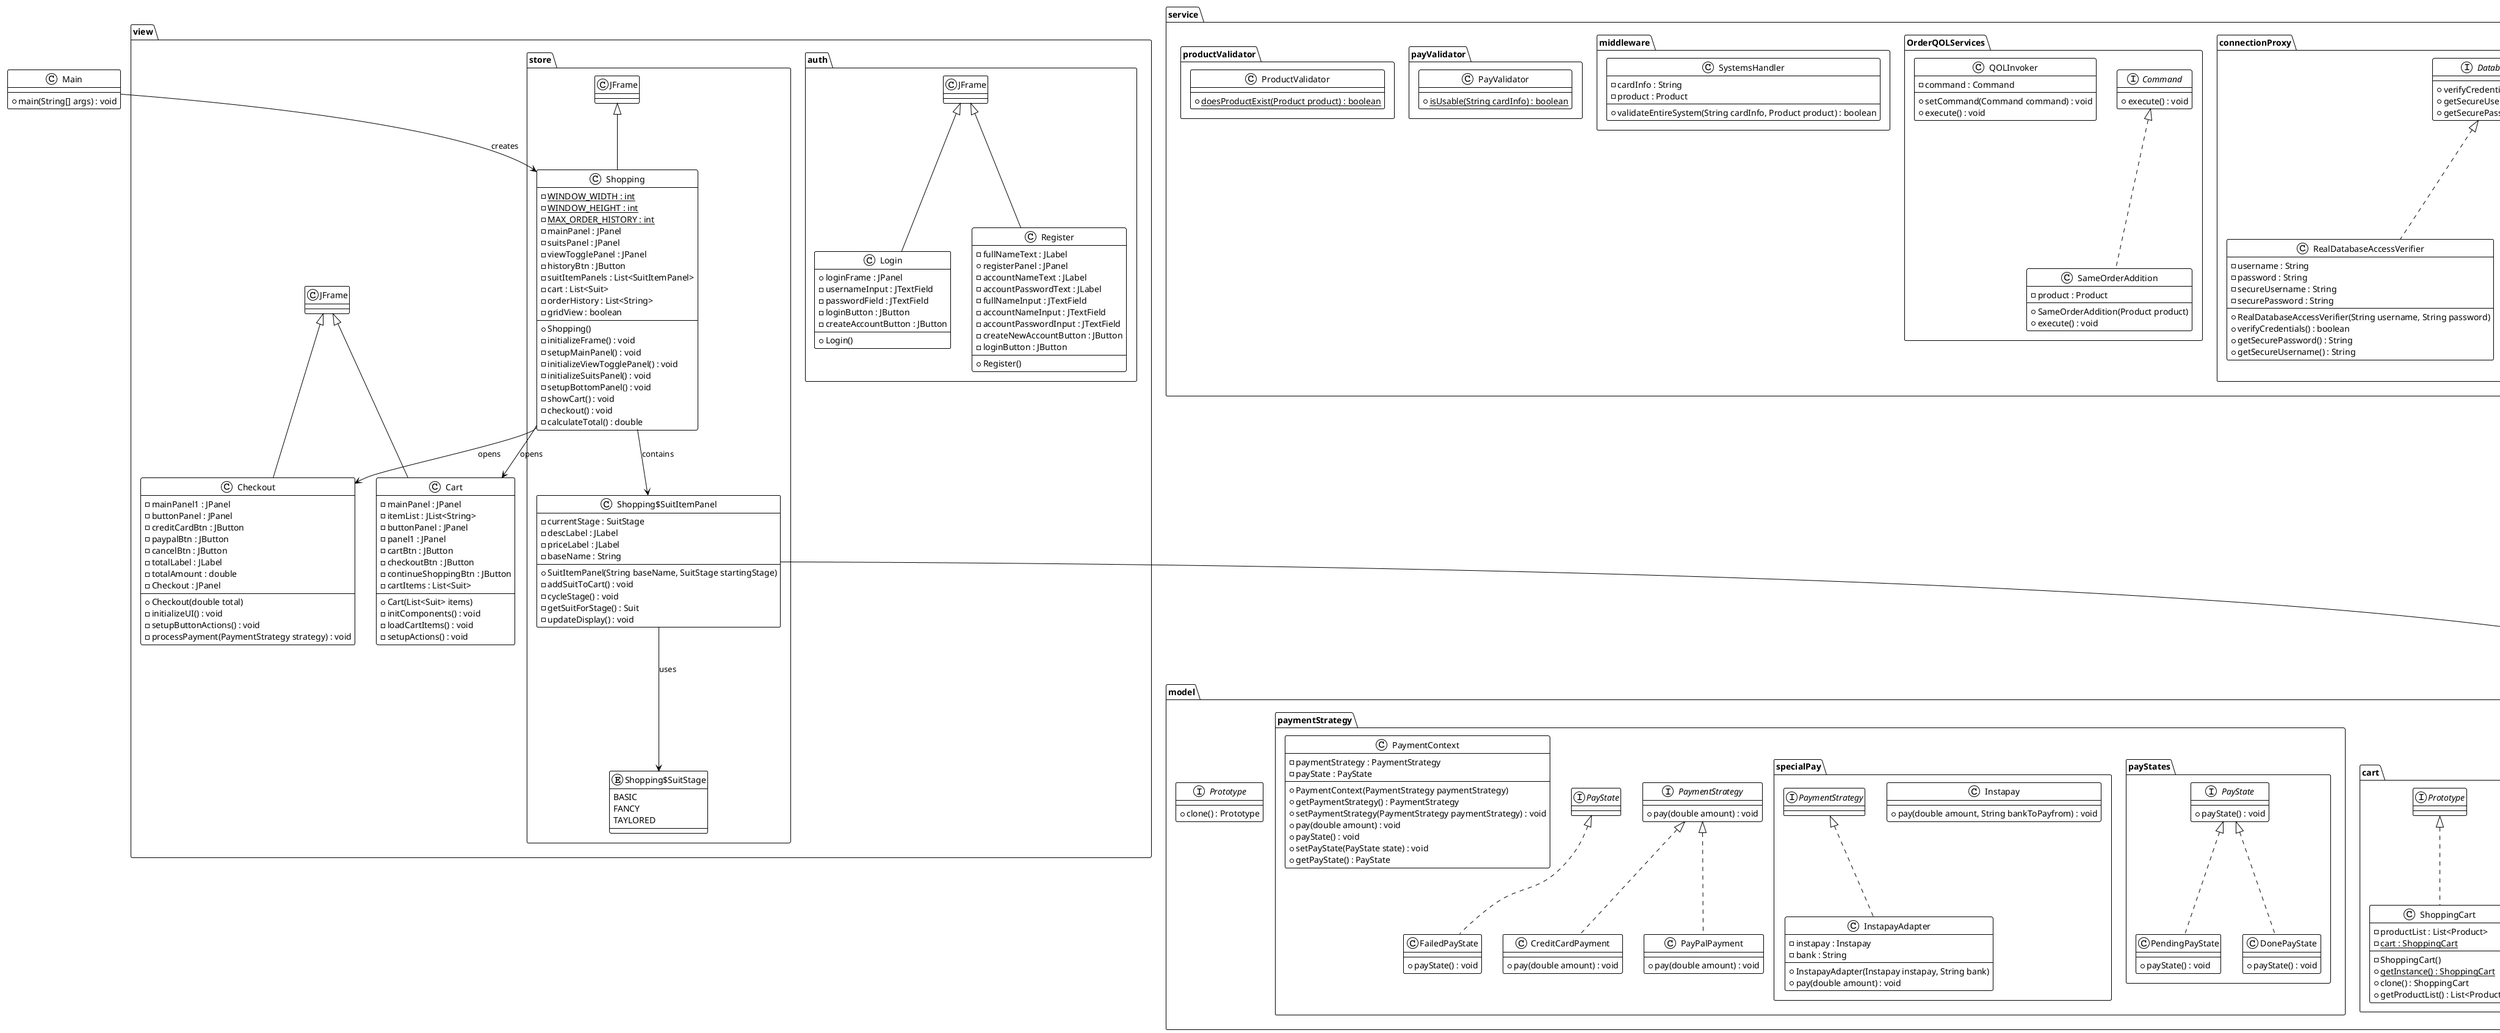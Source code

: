 @startuml
!theme plain

' Package structure
package "model" {
    interface Prototype {
        +clone() : Prototype
    }
    
    package "product" {
        interface Product extends Prototype {
            +getCost() : double
        }
    }
    
    package "suit" {
        interface Suit {
            +getDescription() : String
            +getCost() : double
        }
        
        class BasicSuit implements Suit, Product {
            -description : String
            -cost : double
            +BasicSuit()
            +getDescription() : String
            +getCost() : double
            +clone() : BasicSuit
        }
        
        abstract class SuitDecorator {
            -suit : Suit
            +SuitDecorator(Suit suit)
            +getDescription() : String
            +getCost() : double
        }
        
        class FancySuit extends SuitDecorator implements Suit, Product {
            +FancySuit(Suit suit)
            +getCost() : double
            +getDescription() : String
            +clone() : Prototype
        }
        
        class TayloredSuit extends SuitDecorator implements Product, Suit {
            +TayloredSuit(Suit suit)
            +getCost() : double
            +getDescription() : String
            +clone() : Prototype
        }
    }
    
    package "cart" {
        class ShoppingCart implements Prototype {
            -productList : List<Product>
            -{static} cart : ShoppingCart
            -ShoppingCart()
            +{static} getInstance() : ShoppingCart
            +clone() : ShoppingCart
            +getProductList() : List<Product>
        }
    }
    
    package "paymentStrategy" {
        interface PaymentStrategy {
            +pay(double amount) : void
        }
        
        class CreditCardPayment implements PaymentStrategy {
            +pay(double amount) : void
        }
        
        class PayPalPayment implements PaymentStrategy {
            +pay(double amount) : void
        }
        
        class FailedPayState implements PayState {
            +payState() : void
        }
        
        class PaymentContext {
            -paymentStrategy : PaymentStrategy
            -payState : PayState
            +PaymentContext(PaymentStrategy paymentStrategy)
            +getPaymentStrategy() : PaymentStrategy
            +setPaymentStrategy(PaymentStrategy paymentStrategy) : void
            +pay(double amount) : void
            +payState() : void
            +setPayState(PayState state) : void
            +getPayState() : PayState
        }
        
        package "payStates" {
            interface PayState {
                +payState() : void
            }
            
            class PendingPayState implements PayState {
                +payState() : void
            }
            
            class DonePayState implements PayState {
                +payState() : void
            }
        }
        
        package "specialPay" {
            class Instapay {
                +pay(double amount, String bankToPayfrom) : void
            }
            
            class InstapayAdapter implements PaymentStrategy {
                -instapay : Instapay
                -bank : String
                +InstapayAdapter(Instapay instapay, String bank)
                +pay(double amount) : void
            }
        }
    }
}

package "service" {
    package "commonCarts" {
        interface SuitCartBuilder {
            +buildSetOfFancySuits() : void
            +buildSetOfNormalSuits() : void
        }
        
        class FancyMeetingBuilder implements SuitCartBuilder {
            -fancySuitList : List<FancySuit>
            -normalSuitList : List<BasicSuit>
            +buildSetOfFancySuits() : void
            +buildSetOfNormalSuits() : void
        }
        
        class CommonCartsDirector {
            -suitCartBuilder : SuitCartBuilder
            +CommonCartsDirector(SuitCartBuilder suitCartBuilder)
            +buildCart() : void
        }
    }
    
    package "connectionProxy" {
        interface DatabaseAccess {
            +verifyCredentials() : boolean
            +getSecureUsername() : String
            +getSecurePassword() : String
        }
        
        class RealDatabaseAccessVerifier implements DatabaseAccess {
            -username : String
            -password : String
            -secureUsername : String
            -securePassword : String
            +RealDatabaseAccessVerifier(String username, String password)
            +verifyCredentials() : boolean
            +getSecurePassword() : String
            +getSecureUsername() : String
        }
        
        class DatabaseAccessProxy implements DatabaseAccess {
            -realDatabaseAccessVerifier : RealDatabaseAccessVerifier
            -username : String
            -password : String
            -secureUsername : String
            -securePassword : String
            +DatabaseAccessProxy(String username, String password)
            +connect() : RealDatabaseAccessVerifier
            +verifyCredentials() : boolean
            +getSecurePassword() : String
            +getSecureUsername() : String
        }
    }
    
    package "OrderQOLServices" {
        interface Command {
            +execute() : void
        }
        
        class SameOrderAddition implements Command {
            -product : Product
            +SameOrderAddition(Product product)
            +execute() : void
        }
        
        class QOLInvoker {
            -command : Command
            +setCommand(Command command) : void
            +execute() : void
        }
    }
    
    package "middleware" {
        class SystemsHandler {
            -cardInfo : String
            -product : Product
            +validateEntireSystem(String cardInfo, Product product) : boolean
        }
    }
    
    package "payValidator" {
        class PayValidator {
            +{static} isUsable(String cardInfo) : boolean
        }
    }
    
    package "productValidator" {
        class ProductValidator {
            +{static} doesProductExist(Product product) : boolean
        }
    }
}

package "view" {
    package "auth" {
        class Login extends JFrame {
            +loginFrame : JPanel
            -usernameInput : JTextField
            -passwordField : JTextField
            -loginButton : JButton
            -createAccountButton : JButton
            +Login()
        }
        
        class Register extends JFrame {
            -fullNameText : JLabel
            +registerPanel : JPanel
            -accountNameText : JLabel
            -accountPasswordText : JLabel
            -fullNameInput : JTextField
            -accountNameInput : JTextField
            -accountPasswordInput : JTextField
            -createNewAccountButton : JButton
            -loginButton : JButton
            +Register()
        }
    }
    
    package "store" {
        class Shopping extends JFrame {
            -{static} WINDOW_WIDTH : int
            -{static} WINDOW_HEIGHT : int
            -{static} MAX_ORDER_HISTORY : int
            -mainPanel : JPanel
            -suitsPanel : JPanel
            -viewTogglePanel : JPanel
            -historyBtn : JButton
            -suitItemPanels : List<SuitItemPanel>
            -cart : List<Suit>
            -orderHistory : List<String>
            -gridView : boolean
            +Shopping()
            -initializeFrame() : void
            -setupMainPanel() : void
            -initializeViewTogglePanel() : void
            -initializeSuitsPanel() : void
            -setupBottomPanel() : void
            -showCart() : void
            -checkout() : void
            -calculateTotal() : double
        }
        
        class "Shopping$SuitItemPanel" as SuitItemPanel {
            -currentStage : SuitStage
            -descLabel : JLabel
            -priceLabel : JLabel
            -baseName : String
            +SuitItemPanel(String baseName, SuitStage startingStage)
            -addSuitToCart() : void
            -cycleStage() : void
            -getSuitForStage() : Suit
            -updateDisplay() : void
        }
        
        enum "Shopping$SuitStage" as SuitStage {
            BASIC
            FANCY
            TAYLORED
        }
    }
    
    class Cart extends JFrame {
        -mainPanel : JPanel
        -itemList : JList<String>
        -buttonPanel : JPanel
        -panel1 : JPanel
        -cartBtn : JButton
        -checkoutBtn : JButton
        -continueShoppingBtn : JButton
        -cartItems : List<Suit>
        +Cart(List<Suit> items)
        -initComponents() : void
        -loadCartItems() : void
        -setupActions() : void
    }
    
    class Checkout extends JFrame {
        -mainPanel1 : JPanel
        -buttonPanel : JPanel
        -creditCardBtn : JButton
        -paypalBtn : JButton
        -cancelBtn : JButton
        -totalLabel : JLabel
        -totalAmount : double
        -Checkout : JPanel
        +Checkout(double total)
        -initializeUI() : void
        -setupButtonActions() : void
        -processPayment(PaymentStrategy strategy) : void
    }
}

class Main {
    +main(String[] args) : void
}

' Relationships remain the same as before
Main --> Shopping : creates
Shopping --> Cart : opens
Shopping --> Checkout : opens
Shopping --> SuitItemPanel : contains
SuitItemPanel --> SuitStage : uses
SuitItemPanel --> Suit : creates

' ... other relationships
@enduml
